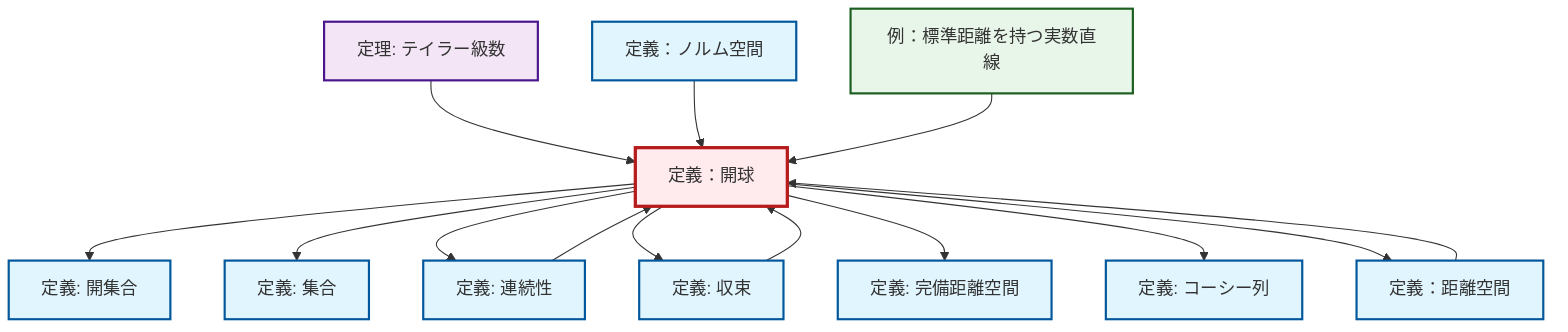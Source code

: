 graph TD
    classDef definition fill:#e1f5fe,stroke:#01579b,stroke-width:2px
    classDef theorem fill:#f3e5f5,stroke:#4a148c,stroke-width:2px
    classDef axiom fill:#fff3e0,stroke:#e65100,stroke-width:2px
    classDef example fill:#e8f5e9,stroke:#1b5e20,stroke-width:2px
    classDef current fill:#ffebee,stroke:#b71c1c,stroke-width:3px
    def-cauchy-sequence["定義: コーシー列"]:::definition
    thm-taylor-series["定理: テイラー級数"]:::theorem
    def-continuity["定義: 連続性"]:::definition
    def-convergence["定義: 収束"]:::definition
    ex-real-line-metric["例：標準距離を持つ実数直線"]:::example
    def-open-set["定義: 開集合"]:::definition
    def-normed-vector-space["定義：ノルム空間"]:::definition
    def-complete-metric-space["定義: 完備距離空間"]:::definition
    def-open-ball["定義：開球"]:::definition
    def-set["定義: 集合"]:::definition
    def-metric-space["定義：距離空間"]:::definition
    def-open-ball --> def-open-set
    def-open-ball --> def-set
    def-open-ball --> def-continuity
    thm-taylor-series --> def-open-ball
    def-convergence --> def-open-ball
    def-open-ball --> def-convergence
    def-open-ball --> def-complete-metric-space
    def-normed-vector-space --> def-open-ball
    def-metric-space --> def-open-ball
    def-open-ball --> def-cauchy-sequence
    def-open-ball --> def-metric-space
    def-continuity --> def-open-ball
    ex-real-line-metric --> def-open-ball
    class def-open-ball current